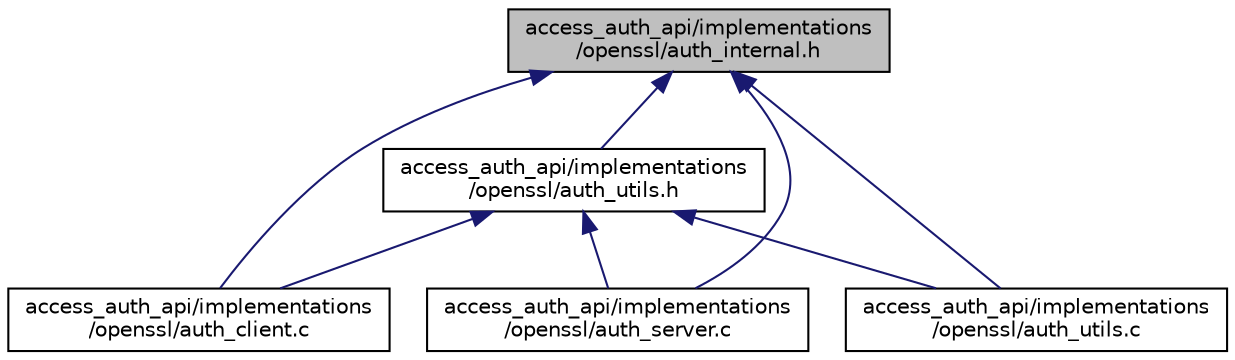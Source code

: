 digraph "access_auth_api/implementations/openssl/auth_internal.h"
{
  edge [fontname="Helvetica",fontsize="10",labelfontname="Helvetica",labelfontsize="10"];
  node [fontname="Helvetica",fontsize="10",shape=record];
  Node10 [label="access_auth_api/implementations\l/openssl/auth_internal.h",height=0.2,width=0.4,color="black", fillcolor="grey75", style="filled", fontcolor="black"];
  Node10 -> Node11 [dir="back",color="midnightblue",fontsize="10",style="solid",fontname="Helvetica"];
  Node11 [label="access_auth_api/implementations\l/openssl/auth_client.c",height=0.2,width=0.4,color="black", fillcolor="white", style="filled",URL="$openssl_2auth__client_8c.html"];
  Node10 -> Node12 [dir="back",color="midnightblue",fontsize="10",style="solid",fontname="Helvetica"];
  Node12 [label="access_auth_api/implementations\l/openssl/auth_utils.h",height=0.2,width=0.4,color="black", fillcolor="white", style="filled",URL="$openssl_2auth__utils_8h.html"];
  Node12 -> Node11 [dir="back",color="midnightblue",fontsize="10",style="solid",fontname="Helvetica"];
  Node12 -> Node13 [dir="back",color="midnightblue",fontsize="10",style="solid",fontname="Helvetica"];
  Node13 [label="access_auth_api/implementations\l/openssl/auth_server.c",height=0.2,width=0.4,color="black", fillcolor="white", style="filled",URL="$openssl_2auth__server_8c.html"];
  Node12 -> Node14 [dir="back",color="midnightblue",fontsize="10",style="solid",fontname="Helvetica"];
  Node14 [label="access_auth_api/implementations\l/openssl/auth_utils.c",height=0.2,width=0.4,color="black", fillcolor="white", style="filled",URL="$openssl_2auth__utils_8c.html"];
  Node10 -> Node13 [dir="back",color="midnightblue",fontsize="10",style="solid",fontname="Helvetica"];
  Node10 -> Node14 [dir="back",color="midnightblue",fontsize="10",style="solid",fontname="Helvetica"];
}
